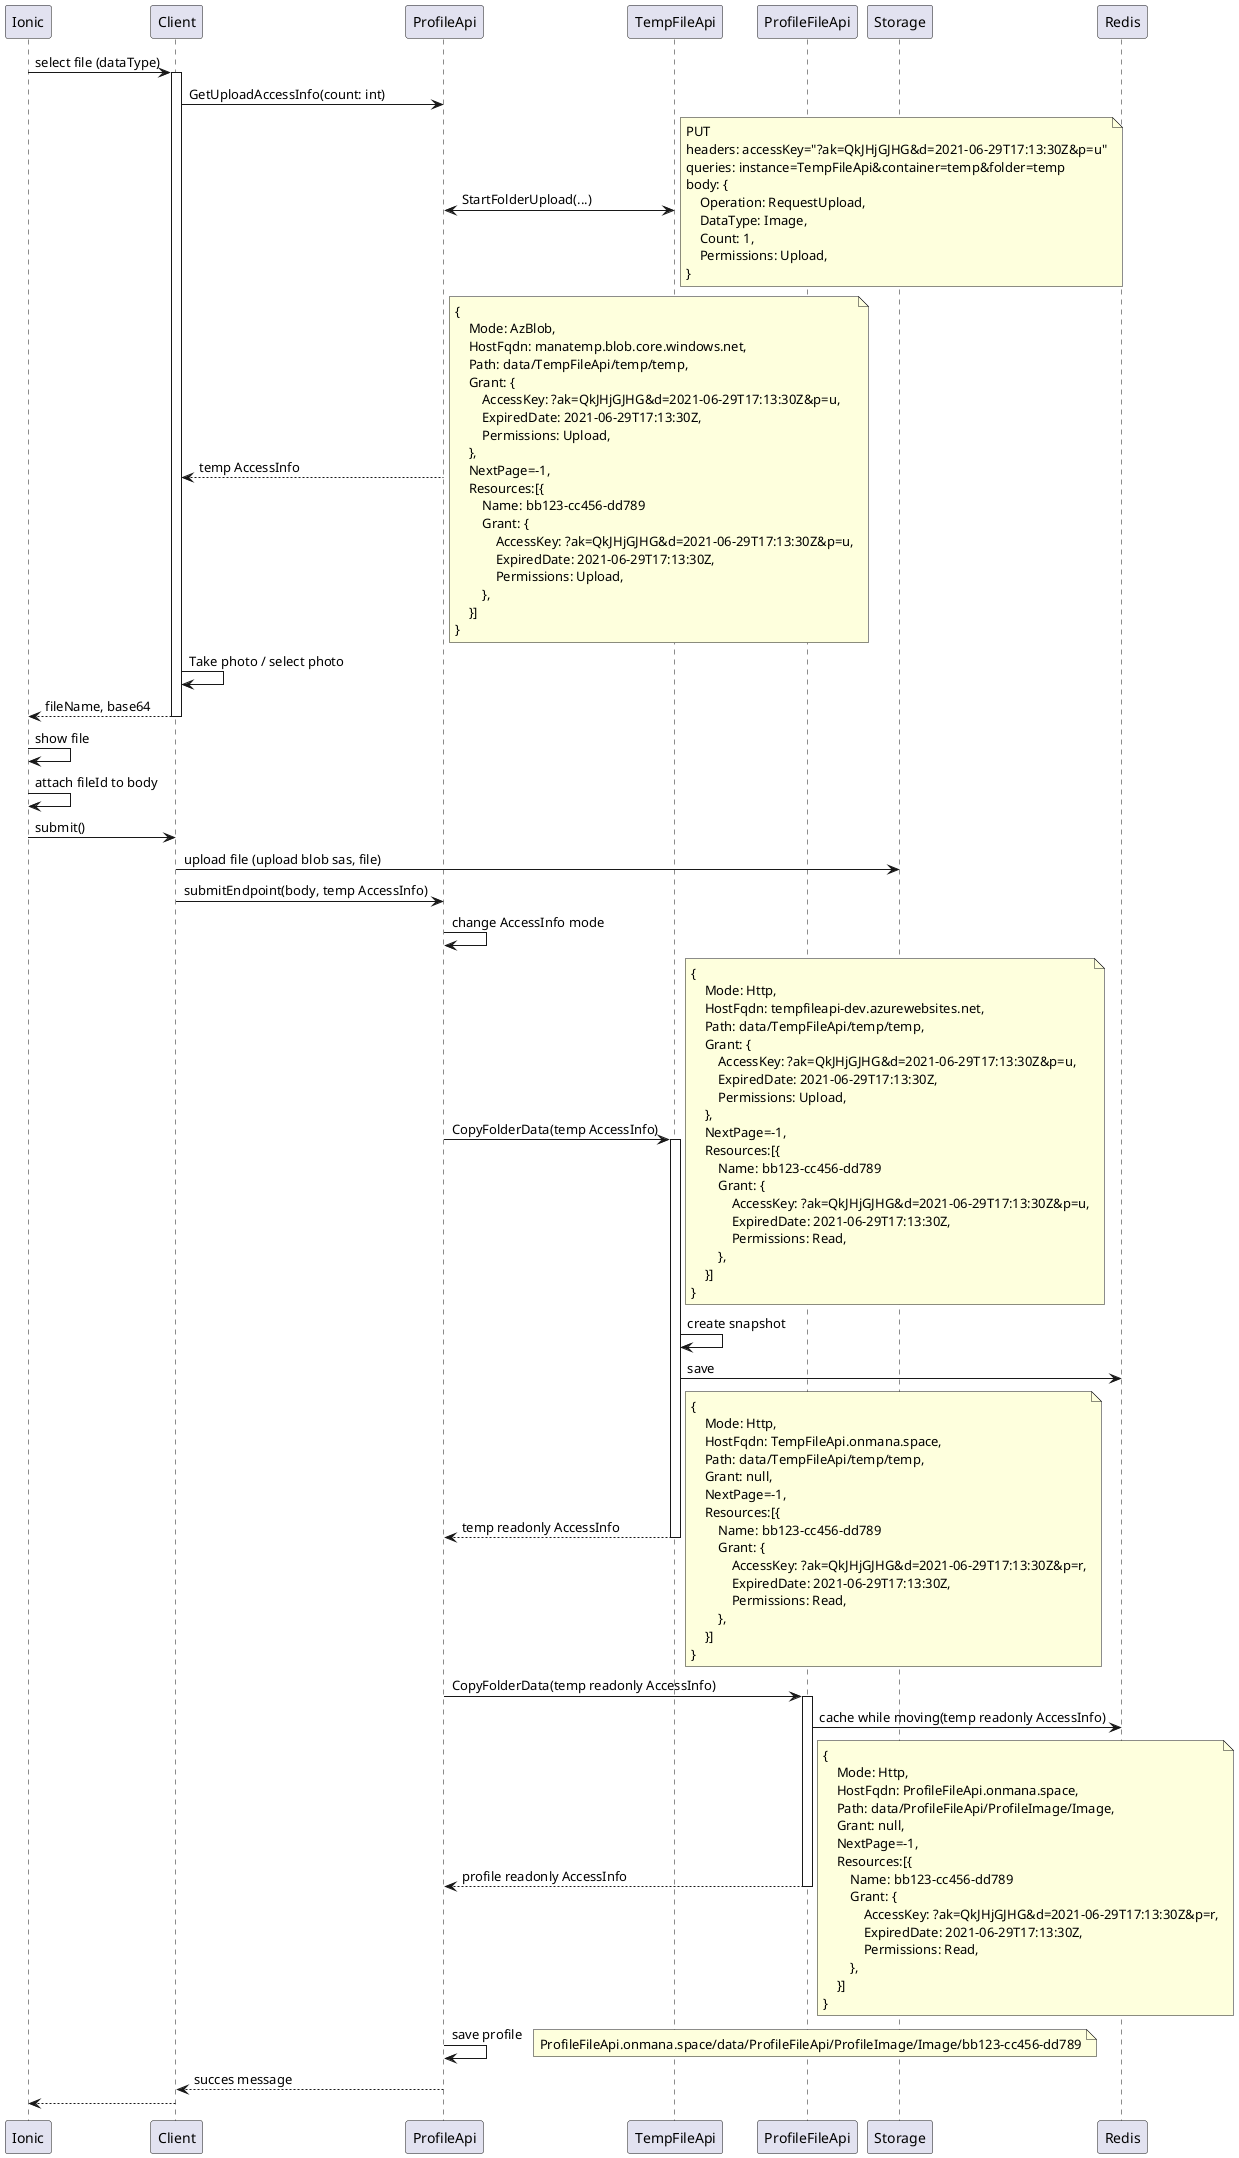 @startuml Profile upload

participant Ionic
participant Client
participant ProfileApi
participant TempFileApi
participant ProfileFileApi
participant Storage
participant Redis

Ionic->Client : select file (dataType)
activate Client
Client->ProfileApi : GetUploadAccessInfo(count: int)
ProfileApi<->TempFileApi : StartFolderUpload(...)
note right
    PUT
    headers: accessKey="?ak=QkJHjGJHG&d=2021-06-29T17:13:30Z&p=u"
    queries: instance=TempFileApi&container=temp&folder=temp
    body: {
        Operation: RequestUpload,
        DataType: Image,
        Count: 1,
        Permissions: Upload,
    }
end note
Client<--ProfileApi : temp AccessInfo
note right
    {
        Mode: AzBlob,
        HostFqdn: manatemp.blob.core.windows.net,
        Path: data/TempFileApi/temp/temp,
        Grant: {
            AccessKey: ?ak=QkJHjGJHG&d=2021-06-29T17:13:30Z&p=u,
            ExpiredDate: 2021-06-29T17:13:30Z,
            Permissions: Upload,
        },
        NextPage=-1,
        Resources:[{
            Name: bb123-cc456-dd789
            Grant: {
                AccessKey: ?ak=QkJHjGJHG&d=2021-06-29T17:13:30Z&p=u,
                ExpiredDate: 2021-06-29T17:13:30Z,
                Permissions: Upload,
            },
        }]
    }
end note
Client->Client : Take photo / select photo
Ionic<--Client : fileName, base64
deactivate Client
Ionic->Ionic : show file
Ionic->Ionic : attach fileId to body

Ionic->Client : submit()
Client->Storage : upload file (upload blob sas, file)
Client->ProfileApi : submitEndpoint(body, temp AccessInfo)
ProfileApi->ProfileApi :  change AccessInfo mode
ProfileApi->TempFileApi : CopyFolderData(temp AccessInfo)
note right
    {
        Mode: Http,
        HostFqdn: tempfileapi-dev.azurewebsites.net,
        Path: data/TempFileApi/temp/temp,
        Grant: {
            AccessKey: ?ak=QkJHjGJHG&d=2021-06-29T17:13:30Z&p=u,
            ExpiredDate: 2021-06-29T17:13:30Z,
            Permissions: Upload,
        },
        NextPage=-1,
        Resources:[{
            Name: bb123-cc456-dd789
            Grant: {
                AccessKey: ?ak=QkJHjGJHG&d=2021-06-29T17:13:30Z&p=u,
                ExpiredDate: 2021-06-29T17:13:30Z,
                Permissions: Read,
            },
        }]
    }
end note
activate TempFileApi
TempFileApi->TempFileApi : create snapshot
TempFileApi->Redis : save
ProfileApi<--TempFileApi : temp readonly AccessInfo
note right
    {
        Mode: Http,
        HostFqdn: TempFileApi.onmana.space,
        Path: data/TempFileApi/temp/temp,
        Grant: null,
        NextPage=-1,
        Resources:[{
            Name: bb123-cc456-dd789
            Grant: {
                AccessKey: ?ak=QkJHjGJHG&d=2021-06-29T17:13:30Z&p=r,
                ExpiredDate: 2021-06-29T17:13:30Z,
                Permissions: Read,
            },
        }]
    }
end note
deactivate TempFileApi
ProfileApi->ProfileFileApi : CopyFolderData(temp readonly AccessInfo)
activate ProfileFileApi
ProfileFileApi->Redis : cache while moving(temp readonly AccessInfo)
ProfileApi<--ProfileFileApi : profile readonly AccessInfo
note right
    {
        Mode: Http,
        HostFqdn: ProfileFileApi.onmana.space,
        Path: data/ProfileFileApi/ProfileImage/Image,
        Grant: null,
        NextPage=-1,
        Resources:[{
            Name: bb123-cc456-dd789
            Grant: {
                AccessKey: ?ak=QkJHjGJHG&d=2021-06-29T17:13:30Z&p=r,
                ExpiredDate: 2021-06-29T17:13:30Z,
                Permissions: Read,
            },
        }]
    }
end note
deactivate ProfileFileApi
ProfileApi->ProfileApi : save profile
note right
ProfileFileApi.onmana.space/data/ProfileFileApi/ProfileImage/Image/bb123-cc456-dd789
end note
Client<--ProfileApi : succes message
Ionic<--Client

@enduml